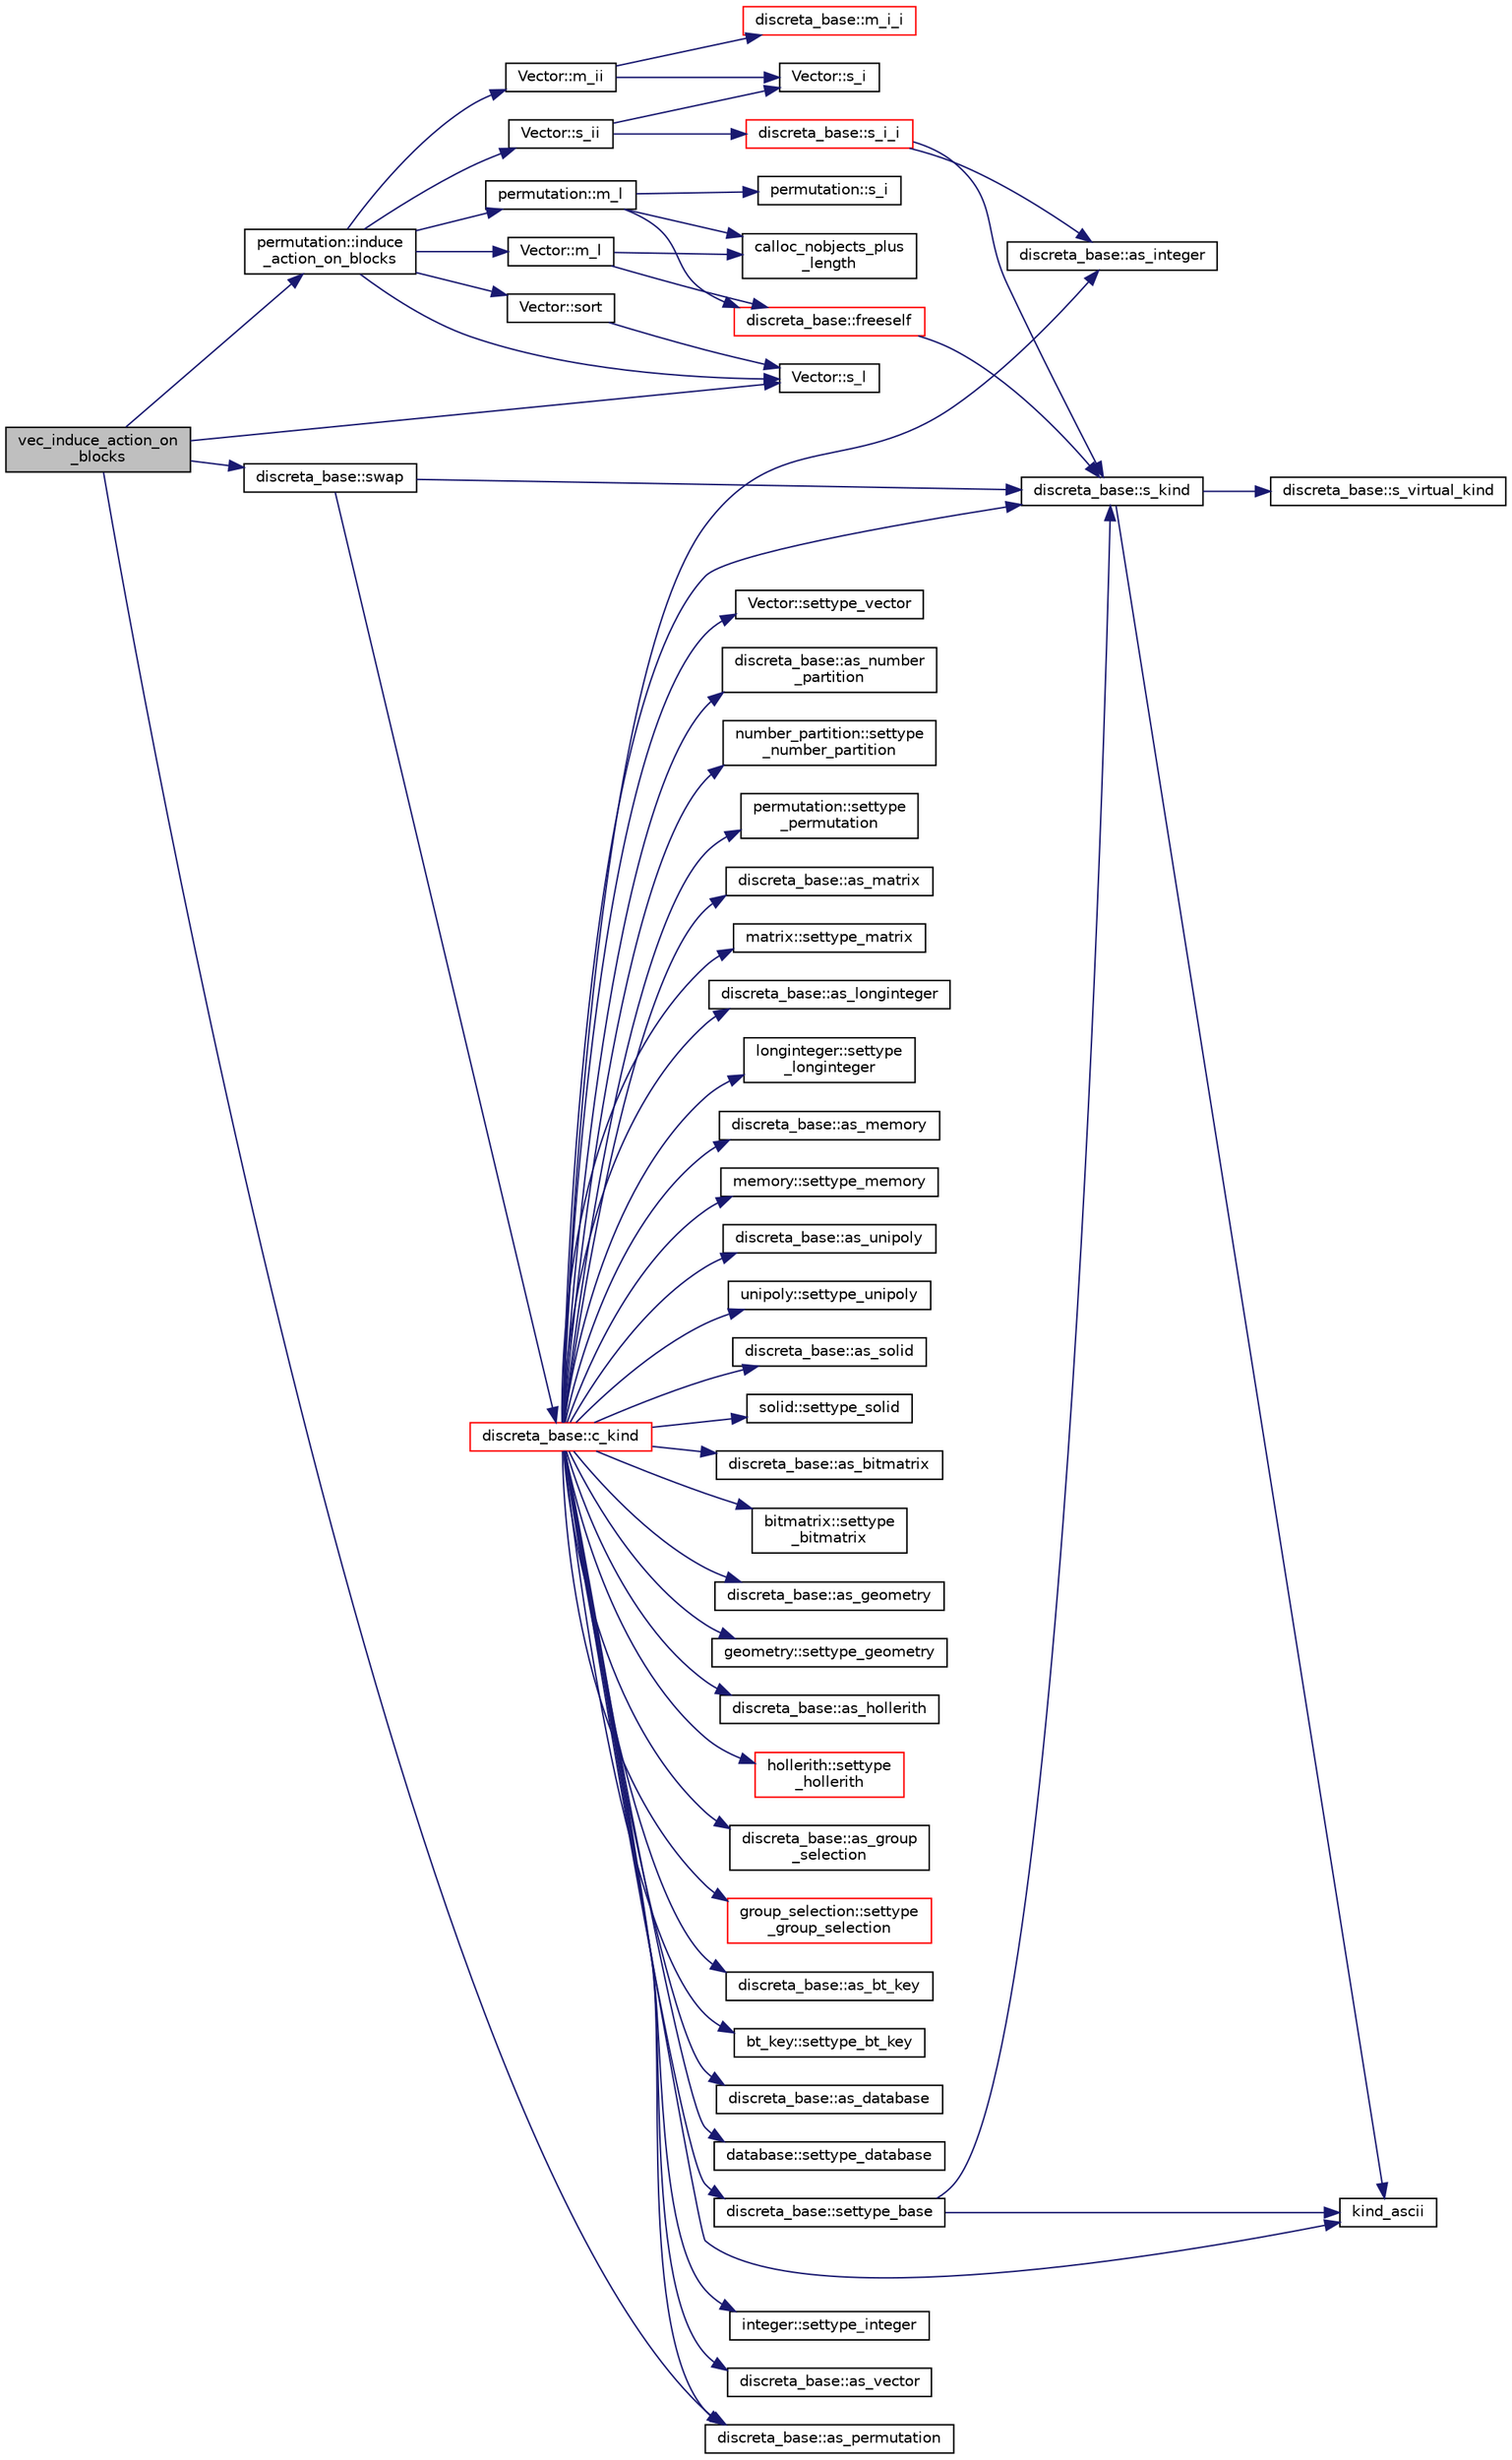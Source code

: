 digraph "vec_induce_action_on_blocks"
{
  edge [fontname="Helvetica",fontsize="10",labelfontname="Helvetica",labelfontsize="10"];
  node [fontname="Helvetica",fontsize="10",shape=record];
  rankdir="LR";
  Node13530 [label="vec_induce_action_on\l_blocks",height=0.2,width=0.4,color="black", fillcolor="grey75", style="filled", fontcolor="black"];
  Node13530 -> Node13531 [color="midnightblue",fontsize="10",style="solid",fontname="Helvetica"];
  Node13531 [label="Vector::s_l",height=0.2,width=0.4,color="black", fillcolor="white", style="filled",URL="$d5/db2/class_vector.html#ad2dc082288f858d22a528832289e0704"];
  Node13530 -> Node13532 [color="midnightblue",fontsize="10",style="solid",fontname="Helvetica"];
  Node13532 [label="discreta_base::as_permutation",height=0.2,width=0.4,color="black", fillcolor="white", style="filled",URL="$d7/d71/classdiscreta__base.html#aa4e72f36a82984239b12ae831e131098"];
  Node13530 -> Node13533 [color="midnightblue",fontsize="10",style="solid",fontname="Helvetica"];
  Node13533 [label="permutation::induce\l_action_on_blocks",height=0.2,width=0.4,color="black", fillcolor="white", style="filled",URL="$d0/d08/classpermutation.html#aa059d415966f85e6cf0753f20b80d4ab"];
  Node13533 -> Node13534 [color="midnightblue",fontsize="10",style="solid",fontname="Helvetica"];
  Node13534 [label="permutation::m_l",height=0.2,width=0.4,color="black", fillcolor="white", style="filled",URL="$d0/d08/classpermutation.html#a9cf73421f89b2c24cf2d08f002752030"];
  Node13534 -> Node13535 [color="midnightblue",fontsize="10",style="solid",fontname="Helvetica"];
  Node13535 [label="discreta_base::freeself",height=0.2,width=0.4,color="red", fillcolor="white", style="filled",URL="$d7/d71/classdiscreta__base.html#a9a3c9501a562293b5667c11b9174d6e5"];
  Node13535 -> Node13538 [color="midnightblue",fontsize="10",style="solid",fontname="Helvetica"];
  Node13538 [label="discreta_base::s_kind",height=0.2,width=0.4,color="black", fillcolor="white", style="filled",URL="$d7/d71/classdiscreta__base.html#a8a830025c74adbbc3362418a7c2ba157"];
  Node13538 -> Node13539 [color="midnightblue",fontsize="10",style="solid",fontname="Helvetica"];
  Node13539 [label="discreta_base::s_virtual_kind",height=0.2,width=0.4,color="black", fillcolor="white", style="filled",URL="$d7/d71/classdiscreta__base.html#a52778a6d6943a468be083d0785d418fb"];
  Node13538 -> Node13540 [color="midnightblue",fontsize="10",style="solid",fontname="Helvetica"];
  Node13540 [label="kind_ascii",height=0.2,width=0.4,color="black", fillcolor="white", style="filled",URL="$d9/d60/discreta_8h.html#ad0ce825a9f29bc6cec27e1b64cfe27bf"];
  Node13534 -> Node13582 [color="midnightblue",fontsize="10",style="solid",fontname="Helvetica"];
  Node13582 [label="calloc_nobjects_plus\l_length",height=0.2,width=0.4,color="black", fillcolor="white", style="filled",URL="$d9/d60/discreta_8h.html#a71599d54c8c17dfa065a363f5cdd0aa4"];
  Node13534 -> Node13583 [color="midnightblue",fontsize="10",style="solid",fontname="Helvetica"];
  Node13583 [label="permutation::s_i",height=0.2,width=0.4,color="black", fillcolor="white", style="filled",URL="$d0/d08/classpermutation.html#ab8c74af5111dbf8808da04214b918873"];
  Node13533 -> Node13531 [color="midnightblue",fontsize="10",style="solid",fontname="Helvetica"];
  Node13533 -> Node13584 [color="midnightblue",fontsize="10",style="solid",fontname="Helvetica"];
  Node13584 [label="Vector::m_l",height=0.2,width=0.4,color="black", fillcolor="white", style="filled",URL="$d5/db2/class_vector.html#a00f5520c2a6b4f5282a1a8bcf8ea74eb"];
  Node13584 -> Node13535 [color="midnightblue",fontsize="10",style="solid",fontname="Helvetica"];
  Node13584 -> Node13582 [color="midnightblue",fontsize="10",style="solid",fontname="Helvetica"];
  Node13533 -> Node13585 [color="midnightblue",fontsize="10",style="solid",fontname="Helvetica"];
  Node13585 [label="Vector::s_ii",height=0.2,width=0.4,color="black", fillcolor="white", style="filled",URL="$d5/db2/class_vector.html#a75d4942cc7b9794717b4846c10520db8"];
  Node13585 -> Node13586 [color="midnightblue",fontsize="10",style="solid",fontname="Helvetica"];
  Node13586 [label="Vector::s_i",height=0.2,width=0.4,color="black", fillcolor="white", style="filled",URL="$d5/db2/class_vector.html#a1c4fe1752523df8119f70dd550244871"];
  Node13585 -> Node13587 [color="midnightblue",fontsize="10",style="solid",fontname="Helvetica"];
  Node13587 [label="discreta_base::s_i_i",height=0.2,width=0.4,color="red", fillcolor="white", style="filled",URL="$d7/d71/classdiscreta__base.html#aadb92c01fbe69b3034b0214b33fbc735"];
  Node13587 -> Node13538 [color="midnightblue",fontsize="10",style="solid",fontname="Helvetica"];
  Node13587 -> Node13544 [color="midnightblue",fontsize="10",style="solid",fontname="Helvetica"];
  Node13544 [label="discreta_base::as_integer",height=0.2,width=0.4,color="black", fillcolor="white", style="filled",URL="$d7/d71/classdiscreta__base.html#a00d7691eaf874fd283d942692fe8dd26"];
  Node13533 -> Node13589 [color="midnightblue",fontsize="10",style="solid",fontname="Helvetica"];
  Node13589 [label="Vector::m_ii",height=0.2,width=0.4,color="black", fillcolor="white", style="filled",URL="$d5/db2/class_vector.html#aa6a97eabb43f192a47947f4f6acbb04d"];
  Node13589 -> Node13586 [color="midnightblue",fontsize="10",style="solid",fontname="Helvetica"];
  Node13589 -> Node13590 [color="midnightblue",fontsize="10",style="solid",fontname="Helvetica"];
  Node13590 [label="discreta_base::m_i_i",height=0.2,width=0.4,color="red", fillcolor="white", style="filled",URL="$d7/d71/classdiscreta__base.html#aa231464a9d4bc233f66608021c9ad997"];
  Node13533 -> Node13615 [color="midnightblue",fontsize="10",style="solid",fontname="Helvetica"];
  Node13615 [label="Vector::sort",height=0.2,width=0.4,color="black", fillcolor="white", style="filled",URL="$d5/db2/class_vector.html#ae50ef8643d10e954cb3b34cb33ce97e9"];
  Node13615 -> Node13531 [color="midnightblue",fontsize="10",style="solid",fontname="Helvetica"];
  Node13530 -> Node13616 [color="midnightblue",fontsize="10",style="solid",fontname="Helvetica"];
  Node13616 [label="discreta_base::swap",height=0.2,width=0.4,color="black", fillcolor="white", style="filled",URL="$d7/d71/classdiscreta__base.html#a2e8acbb9d3476675dac5b6a583b0293e"];
  Node13616 -> Node13538 [color="midnightblue",fontsize="10",style="solid",fontname="Helvetica"];
  Node13616 -> Node13592 [color="midnightblue",fontsize="10",style="solid",fontname="Helvetica"];
  Node13592 [label="discreta_base::c_kind",height=0.2,width=0.4,color="red", fillcolor="white", style="filled",URL="$d7/d71/classdiscreta__base.html#adc2ff61589c2d083688e7a43f333cb62"];
  Node13592 -> Node13593 [color="midnightblue",fontsize="10",style="solid",fontname="Helvetica"];
  Node13593 [label="discreta_base::settype_base",height=0.2,width=0.4,color="black", fillcolor="white", style="filled",URL="$d7/d71/classdiscreta__base.html#a4f42899a89447d1c3993ea07c38f8ad4"];
  Node13593 -> Node13538 [color="midnightblue",fontsize="10",style="solid",fontname="Helvetica"];
  Node13593 -> Node13540 [color="midnightblue",fontsize="10",style="solid",fontname="Helvetica"];
  Node13592 -> Node13544 [color="midnightblue",fontsize="10",style="solid",fontname="Helvetica"];
  Node13592 -> Node13594 [color="midnightblue",fontsize="10",style="solid",fontname="Helvetica"];
  Node13594 [label="integer::settype_integer",height=0.2,width=0.4,color="black", fillcolor="white", style="filled",URL="$d0/de5/classinteger.html#a6265c65ef311229acd513d748faba796"];
  Node13592 -> Node13546 [color="midnightblue",fontsize="10",style="solid",fontname="Helvetica"];
  Node13546 [label="discreta_base::as_vector",height=0.2,width=0.4,color="black", fillcolor="white", style="filled",URL="$d7/d71/classdiscreta__base.html#a7bdd6cae39c380b128ee9e17e42cf020"];
  Node13592 -> Node13595 [color="midnightblue",fontsize="10",style="solid",fontname="Helvetica"];
  Node13595 [label="Vector::settype_vector",height=0.2,width=0.4,color="black", fillcolor="white", style="filled",URL="$d5/db2/class_vector.html#a34e0d00b18c051f23904a8429fa6c8b4"];
  Node13592 -> Node13549 [color="midnightblue",fontsize="10",style="solid",fontname="Helvetica"];
  Node13549 [label="discreta_base::as_number\l_partition",height=0.2,width=0.4,color="black", fillcolor="white", style="filled",URL="$d7/d71/classdiscreta__base.html#a307aa09de0e925d46697707968ffab00"];
  Node13592 -> Node13596 [color="midnightblue",fontsize="10",style="solid",fontname="Helvetica"];
  Node13596 [label="number_partition::settype\l_number_partition",height=0.2,width=0.4,color="black", fillcolor="white", style="filled",URL="$df/d50/classnumber__partition.html#a3aaec1b557758f643ffc8555bbc358be"];
  Node13592 -> Node13532 [color="midnightblue",fontsize="10",style="solid",fontname="Helvetica"];
  Node13592 -> Node13597 [color="midnightblue",fontsize="10",style="solid",fontname="Helvetica"];
  Node13597 [label="permutation::settype\l_permutation",height=0.2,width=0.4,color="black", fillcolor="white", style="filled",URL="$d0/d08/classpermutation.html#af1eea29f86195cede9562e444664c28c"];
  Node13592 -> Node13552 [color="midnightblue",fontsize="10",style="solid",fontname="Helvetica"];
  Node13552 [label="discreta_base::as_matrix",height=0.2,width=0.4,color="black", fillcolor="white", style="filled",URL="$d7/d71/classdiscreta__base.html#ae4d7f56d917a4707b838fbffde6467ff"];
  Node13592 -> Node13598 [color="midnightblue",fontsize="10",style="solid",fontname="Helvetica"];
  Node13598 [label="matrix::settype_matrix",height=0.2,width=0.4,color="black", fillcolor="white", style="filled",URL="$d1/d8d/classmatrix.html#a1780283a64a789e4084d792683d276bb"];
  Node13592 -> Node13555 [color="midnightblue",fontsize="10",style="solid",fontname="Helvetica"];
  Node13555 [label="discreta_base::as_longinteger",height=0.2,width=0.4,color="black", fillcolor="white", style="filled",URL="$d7/d71/classdiscreta__base.html#a20a094639eb711b10c8694c51937f7cd"];
  Node13592 -> Node13599 [color="midnightblue",fontsize="10",style="solid",fontname="Helvetica"];
  Node13599 [label="longinteger::settype\l_longinteger",height=0.2,width=0.4,color="black", fillcolor="white", style="filled",URL="$d3/d71/classlonginteger.html#ae5f811ece8df31b9ff114368a18e1dc5"];
  Node13592 -> Node13558 [color="midnightblue",fontsize="10",style="solid",fontname="Helvetica"];
  Node13558 [label="discreta_base::as_memory",height=0.2,width=0.4,color="black", fillcolor="white", style="filled",URL="$d7/d71/classdiscreta__base.html#ad94b2d7dce0cd4fa22db57f6e79c4bd2"];
  Node13592 -> Node13600 [color="midnightblue",fontsize="10",style="solid",fontname="Helvetica"];
  Node13600 [label="memory::settype_memory",height=0.2,width=0.4,color="black", fillcolor="white", style="filled",URL="$d8/d99/classmemory.html#a33aae277f9b8fe36b02e9d5da895451b"];
  Node13592 -> Node13560 [color="midnightblue",fontsize="10",style="solid",fontname="Helvetica"];
  Node13560 [label="discreta_base::as_unipoly",height=0.2,width=0.4,color="black", fillcolor="white", style="filled",URL="$d7/d71/classdiscreta__base.html#ad50d8027f039fe5c2478cddb243adc9d"];
  Node13592 -> Node13601 [color="midnightblue",fontsize="10",style="solid",fontname="Helvetica"];
  Node13601 [label="unipoly::settype_unipoly",height=0.2,width=0.4,color="black", fillcolor="white", style="filled",URL="$d1/d89/classunipoly.html#a8db854fcc85c5e1150b1f1b1c005c95b"];
  Node13592 -> Node13562 [color="midnightblue",fontsize="10",style="solid",fontname="Helvetica"];
  Node13562 [label="discreta_base::as_solid",height=0.2,width=0.4,color="black", fillcolor="white", style="filled",URL="$d7/d71/classdiscreta__base.html#a1fc5f2b85ec97ab0a69dd64903c970a5"];
  Node13592 -> Node13602 [color="midnightblue",fontsize="10",style="solid",fontname="Helvetica"];
  Node13602 [label="solid::settype_solid",height=0.2,width=0.4,color="black", fillcolor="white", style="filled",URL="$d8/def/classsolid.html#a775bd4821f75a8aee4ea3d4335ff90e0"];
  Node13592 -> Node13564 [color="midnightblue",fontsize="10",style="solid",fontname="Helvetica"];
  Node13564 [label="discreta_base::as_bitmatrix",height=0.2,width=0.4,color="black", fillcolor="white", style="filled",URL="$d7/d71/classdiscreta__base.html#a071ad54ea8ef6c9d1d15f532e5a76df6"];
  Node13592 -> Node13603 [color="midnightblue",fontsize="10",style="solid",fontname="Helvetica"];
  Node13603 [label="bitmatrix::settype\l_bitmatrix",height=0.2,width=0.4,color="black", fillcolor="white", style="filled",URL="$de/dc8/classbitmatrix.html#acb571d947f9526665ebbdc0ce3e2a973"];
  Node13592 -> Node13566 [color="midnightblue",fontsize="10",style="solid",fontname="Helvetica"];
  Node13566 [label="discreta_base::as_geometry",height=0.2,width=0.4,color="black", fillcolor="white", style="filled",URL="$d7/d71/classdiscreta__base.html#a38fc7b4cdd830703e9d87354b79bc5c8"];
  Node13592 -> Node13604 [color="midnightblue",fontsize="10",style="solid",fontname="Helvetica"];
  Node13604 [label="geometry::settype_geometry",height=0.2,width=0.4,color="black", fillcolor="white", style="filled",URL="$da/d44/classgeometry.html#ab4a336baba6a3f56f5ffa053a5be5ba7"];
  Node13592 -> Node13568 [color="midnightblue",fontsize="10",style="solid",fontname="Helvetica"];
  Node13568 [label="discreta_base::as_hollerith",height=0.2,width=0.4,color="black", fillcolor="white", style="filled",URL="$d7/d71/classdiscreta__base.html#a3e66f82711f314710107e2f29e589690"];
  Node13592 -> Node13605 [color="midnightblue",fontsize="10",style="solid",fontname="Helvetica"];
  Node13605 [label="hollerith::settype\l_hollerith",height=0.2,width=0.4,color="red", fillcolor="white", style="filled",URL="$d8/d99/classhollerith.html#a23bbd4acfc88a0e90f1245f243f51f76"];
  Node13592 -> Node13570 [color="midnightblue",fontsize="10",style="solid",fontname="Helvetica"];
  Node13570 [label="discreta_base::as_group\l_selection",height=0.2,width=0.4,color="black", fillcolor="white", style="filled",URL="$d7/d71/classdiscreta__base.html#aae1bac4883c567718bef9fb610abbdc8"];
  Node13592 -> Node13607 [color="midnightblue",fontsize="10",style="solid",fontname="Helvetica"];
  Node13607 [label="group_selection::settype\l_group_selection",height=0.2,width=0.4,color="red", fillcolor="white", style="filled",URL="$d6/db0/classgroup__selection.html#a015ed73b7b8d784bedd4d11ac1fc0ec1"];
  Node13592 -> Node13572 [color="midnightblue",fontsize="10",style="solid",fontname="Helvetica"];
  Node13572 [label="discreta_base::as_bt_key",height=0.2,width=0.4,color="black", fillcolor="white", style="filled",URL="$d7/d71/classdiscreta__base.html#a2734c6e08dca17cf6588bd5064ec1b9f"];
  Node13592 -> Node13609 [color="midnightblue",fontsize="10",style="solid",fontname="Helvetica"];
  Node13609 [label="bt_key::settype_bt_key",height=0.2,width=0.4,color="black", fillcolor="white", style="filled",URL="$d1/de5/classbt__key.html#a352bb10beb7c789d8d29373035824800"];
  Node13592 -> Node13574 [color="midnightblue",fontsize="10",style="solid",fontname="Helvetica"];
  Node13574 [label="discreta_base::as_database",height=0.2,width=0.4,color="black", fillcolor="white", style="filled",URL="$d7/d71/classdiscreta__base.html#ab055d39d58210a2b03ba3d33703b09a9"];
  Node13592 -> Node13610 [color="midnightblue",fontsize="10",style="solid",fontname="Helvetica"];
  Node13610 [label="database::settype_database",height=0.2,width=0.4,color="black", fillcolor="white", style="filled",URL="$db/d72/classdatabase.html#a014639aa001462e480eb1f3984839b72"];
  Node13592 -> Node13540 [color="midnightblue",fontsize="10",style="solid",fontname="Helvetica"];
  Node13592 -> Node13538 [color="midnightblue",fontsize="10",style="solid",fontname="Helvetica"];
}
